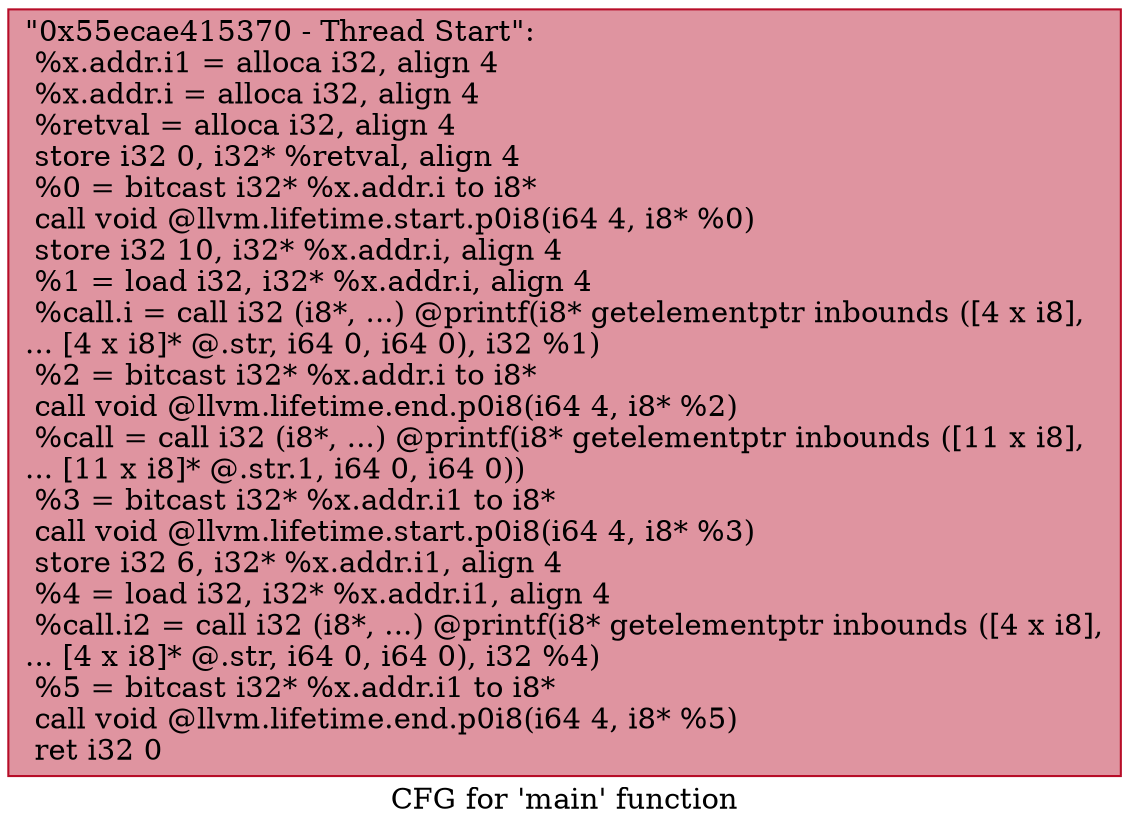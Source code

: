digraph "CFG for 'main' function" {
	label="CFG for 'main' function";

	Node0x55ecae415370 [shape=record,color="#b70d28ff", style=filled, fillcolor="#b70d2870",label="{\"0x55ecae415370 - Thread Start\":\l  %x.addr.i1 = alloca i32, align 4\l  %x.addr.i = alloca i32, align 4\l  %retval = alloca i32, align 4\l  store i32 0, i32* %retval, align 4\l  %0 = bitcast i32* %x.addr.i to i8*\l  call void @llvm.lifetime.start.p0i8(i64 4, i8* %0)\l  store i32 10, i32* %x.addr.i, align 4\l  %1 = load i32, i32* %x.addr.i, align 4\l  %call.i = call i32 (i8*, ...) @printf(i8* getelementptr inbounds ([4 x i8],\l... [4 x i8]* @.str, i64 0, i64 0), i32 %1)\l  %2 = bitcast i32* %x.addr.i to i8*\l  call void @llvm.lifetime.end.p0i8(i64 4, i8* %2)\l  %call = call i32 (i8*, ...) @printf(i8* getelementptr inbounds ([11 x i8],\l... [11 x i8]* @.str.1, i64 0, i64 0))\l  %3 = bitcast i32* %x.addr.i1 to i8*\l  call void @llvm.lifetime.start.p0i8(i64 4, i8* %3)\l  store i32 6, i32* %x.addr.i1, align 4\l  %4 = load i32, i32* %x.addr.i1, align 4\l  %call.i2 = call i32 (i8*, ...) @printf(i8* getelementptr inbounds ([4 x i8],\l... [4 x i8]* @.str, i64 0, i64 0), i32 %4)\l  %5 = bitcast i32* %x.addr.i1 to i8*\l  call void @llvm.lifetime.end.p0i8(i64 4, i8* %5)\l  ret i32 0\l}"];
}
